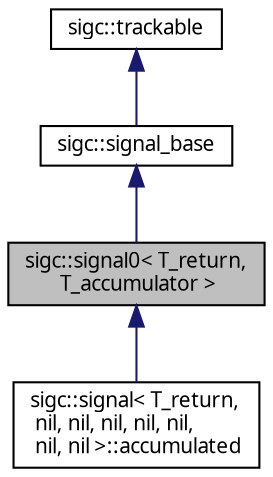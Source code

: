 digraph "sigc::signal0&lt; T_return, T_accumulator &gt;"
{
  edge [fontname="Sans",fontsize="10",labelfontname="Sans",labelfontsize="10"];
  node [fontname="Sans",fontsize="10",shape=record];
  Node1 [label="sigc::signal0\< T_return,\l T_accumulator \>",height=0.2,width=0.4,color="black", fillcolor="grey75", style="filled" fontcolor="black"];
  Node2 -> Node1 [dir="back",color="midnightblue",fontsize="10",style="solid",fontname="Sans"];
  Node2 [label="sigc::signal_base",height=0.2,width=0.4,color="black", fillcolor="white", style="filled",URL="$structsigc_1_1signal__base.html",tooltip="Base class for the sigc::signal# templates."];
  Node3 -> Node2 [dir="back",color="midnightblue",fontsize="10",style="solid",fontname="Sans"];
  Node3 [label="sigc::trackable",height=0.2,width=0.4,color="black", fillcolor="white", style="filled",URL="$structsigc_1_1trackable.html",tooltip="Base class for objects with auto-disconnection."];
  Node1 -> Node4 [dir="back",color="midnightblue",fontsize="10",style="solid",fontname="Sans"];
  Node4 [label="sigc::signal\< T_return,\l nil, nil, nil, nil, nil,\l nil, nil \>::accumulated",height=0.2,width=0.4,color="black", fillcolor="white", style="filled",URL="$classsigc_1_1signal_3_01T__return_00_01nil_00_01nil_00_01nil_00_01nil_00_01nil_00_01nil_00_01nil_01_4_1_1accumulated.html",tooltip="Convenience wrapper for the numbered sigc::signal0 template."];
}
